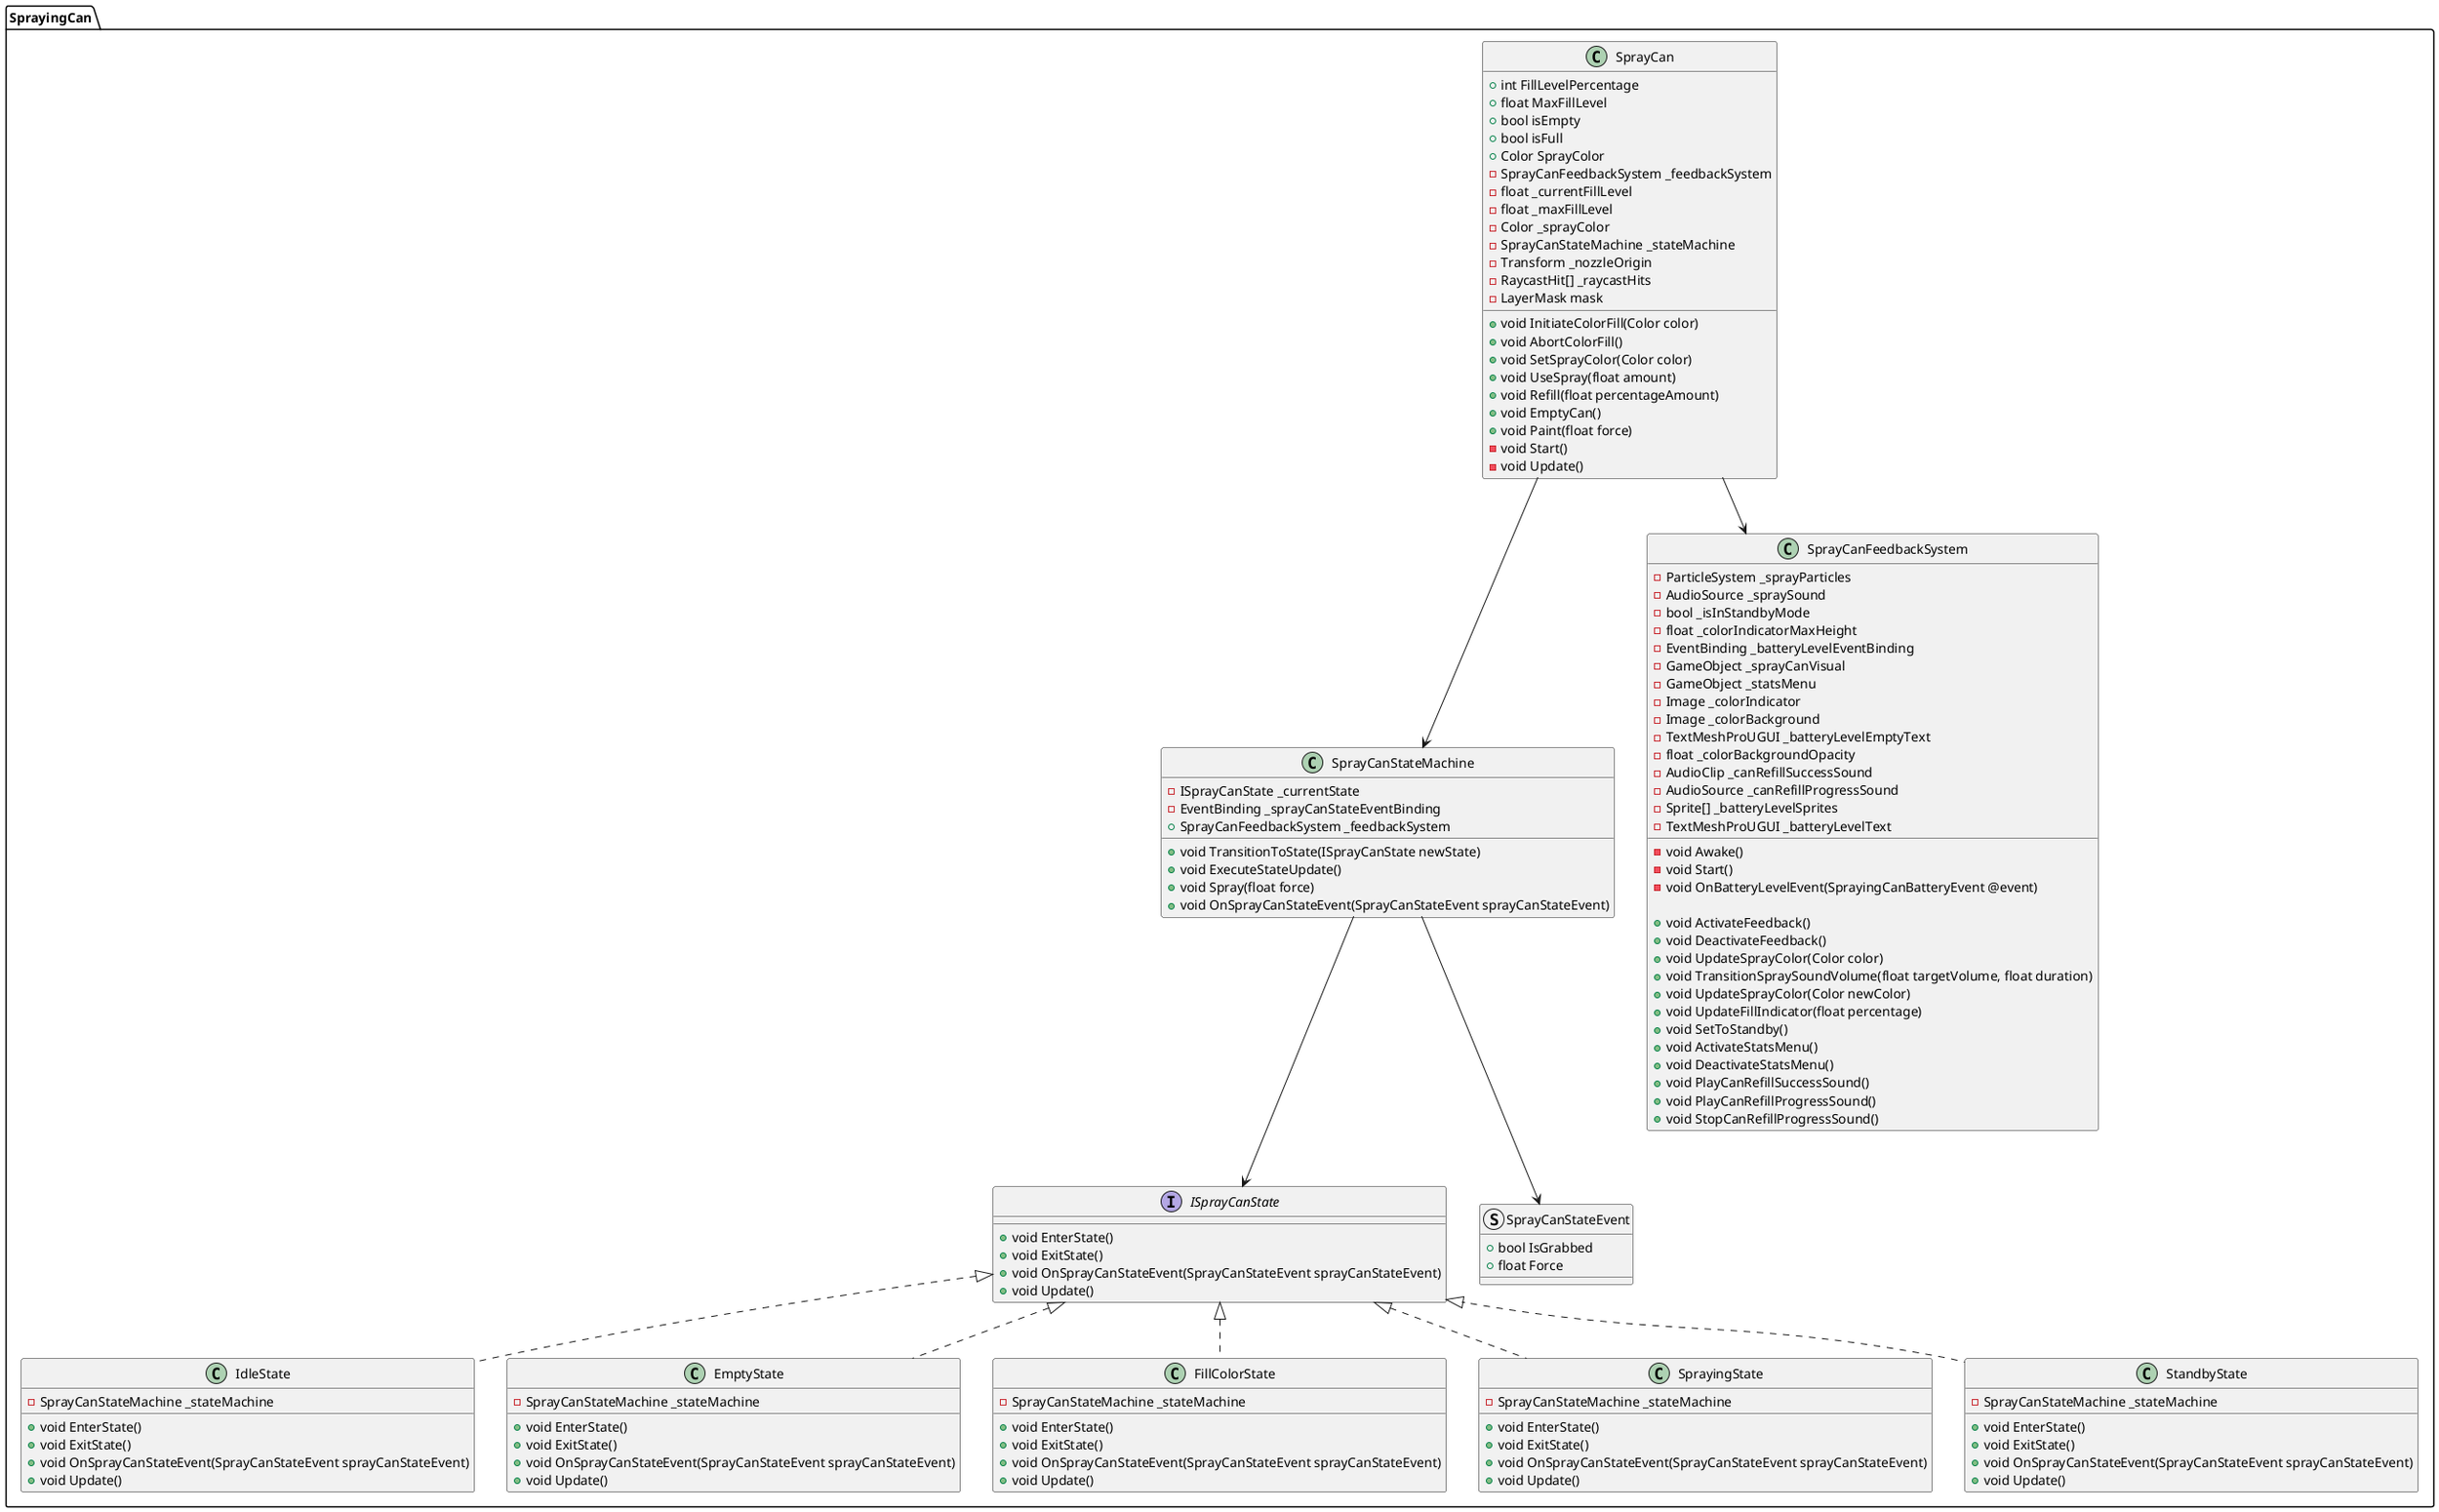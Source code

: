 @startuml

package SprayingCan {
    top to bottom direction
    class SprayCan {
        + int FillLevelPercentage
        + float MaxFillLevel
        + bool isEmpty
        + bool isFull
        + Color SprayColor
        - SprayCanFeedbackSystem _feedbackSystem
        - float _currentFillLevel
        - float _maxFillLevel
        - Color _sprayColor 
        - SprayCanStateMachine _stateMachine
        - Transform _nozzleOrigin
        -RaycastHit[] _raycastHits
        - LayerMask mask
        
        + void InitiateColorFill(Color color)
        + void AbortColorFill()
        + void SetSprayColor(Color color)
        + void UseSpray(float amount)
        + void Refill(float percentageAmount)
        + void EmptyCan()
        + void Paint(float force)
        - void Start()
        - void Update()
    }

    class SprayCanStateMachine {
        - ISprayCanState _currentState
        - EventBinding _sprayCanStateEventBinding
        + SprayCanFeedbackSystem _feedbackSystem
        + void TransitionToState(ISprayCanState newState)
        + void ExecuteStateUpdate()
        + void Spray(float force)
        + void OnSprayCanStateEvent(SprayCanStateEvent sprayCanStateEvent)
    }

    interface ISprayCanState {
        + void EnterState()
        + void ExitState()
        + void OnSprayCanStateEvent(SprayCanStateEvent sprayCanStateEvent)
        + void Update()
    }

    class IdleState implements ISprayCanState {
        - SprayCanStateMachine _stateMachine
        + void EnterState()
        + void ExitState()
        + void OnSprayCanStateEvent(SprayCanStateEvent sprayCanStateEvent)
        + void Update()
    }

    class EmptyState implements ISprayCanState {
        - SprayCanStateMachine _stateMachine
        + void EnterState()
        + void ExitState()
        + void OnSprayCanStateEvent(SprayCanStateEvent sprayCanStateEvent)
        + void Update()
    }

    class FillColorState implements ISprayCanState {
        - SprayCanStateMachine _stateMachine
        + void EnterState()
        + void ExitState()
        + void OnSprayCanStateEvent(SprayCanStateEvent sprayCanStateEvent)
        + void Update()
    }

    class SprayingState implements ISprayCanState {
        - SprayCanStateMachine _stateMachine
        + void EnterState()
        + void ExitState()
        + void OnSprayCanStateEvent(SprayCanStateEvent sprayCanStateEvent)
        + void Update()
    }

    class StandbyState implements ISprayCanState {
        - SprayCanStateMachine _stateMachine
        + void EnterState()
        + void ExitState()
        + void OnSprayCanStateEvent(SprayCanStateEvent sprayCanStateEvent)
        + void Update()
    }

    struct SprayCanStateEvent {
        + bool IsGrabbed
        + float Force
    }

    class SprayCanFeedbackSystem {
        - ParticleSystem _sprayParticles
        - AudioSource _spraySound
        - bool _isInStandbyMode
        - float _colorIndicatorMaxHeight
        - EventBinding _batteryLevelEventBinding
        - GameObject _sprayCanVisual
        - GameObject _statsMenu
        - Image _colorIndicator
        - Image _colorBackground
        - TextMeshProUGUI _batteryLevelEmptyText
        - float _colorBackgroundOpacity
        - AudioClip _canRefillSuccessSound
        - AudioSource _canRefillProgressSound
        - Sprite[] _batteryLevelSprites
        - TextMeshProUGUI _batteryLevelText

        - void Awake()
        - void Start()
        - void OnBatteryLevelEvent(SprayingCanBatteryEvent @event)

        + void ActivateFeedback()
        + void DeactivateFeedback()
        + void UpdateSprayColor(Color color)
        + void TransitionSpraySoundVolume(float targetVolume, float duration)
        + void UpdateSprayColor(Color newColor)
        + void UpdateFillIndicator(float percentage)
        + void SetToStandby()
        + void ActivateStatsMenu()
        + void DeactivateStatsMenu()
        + void PlayCanRefillSuccessSound()
        + void PlayCanRefillProgressSound()
        + void StopCanRefillProgressSound()
    }
}

SprayCan --> SprayCanStateMachine
SprayCanStateMachine --> ISprayCanState
SprayCanStateMachine --> SprayCanStateEvent
SprayCan --> SprayCanFeedbackSystem
}

@enduml